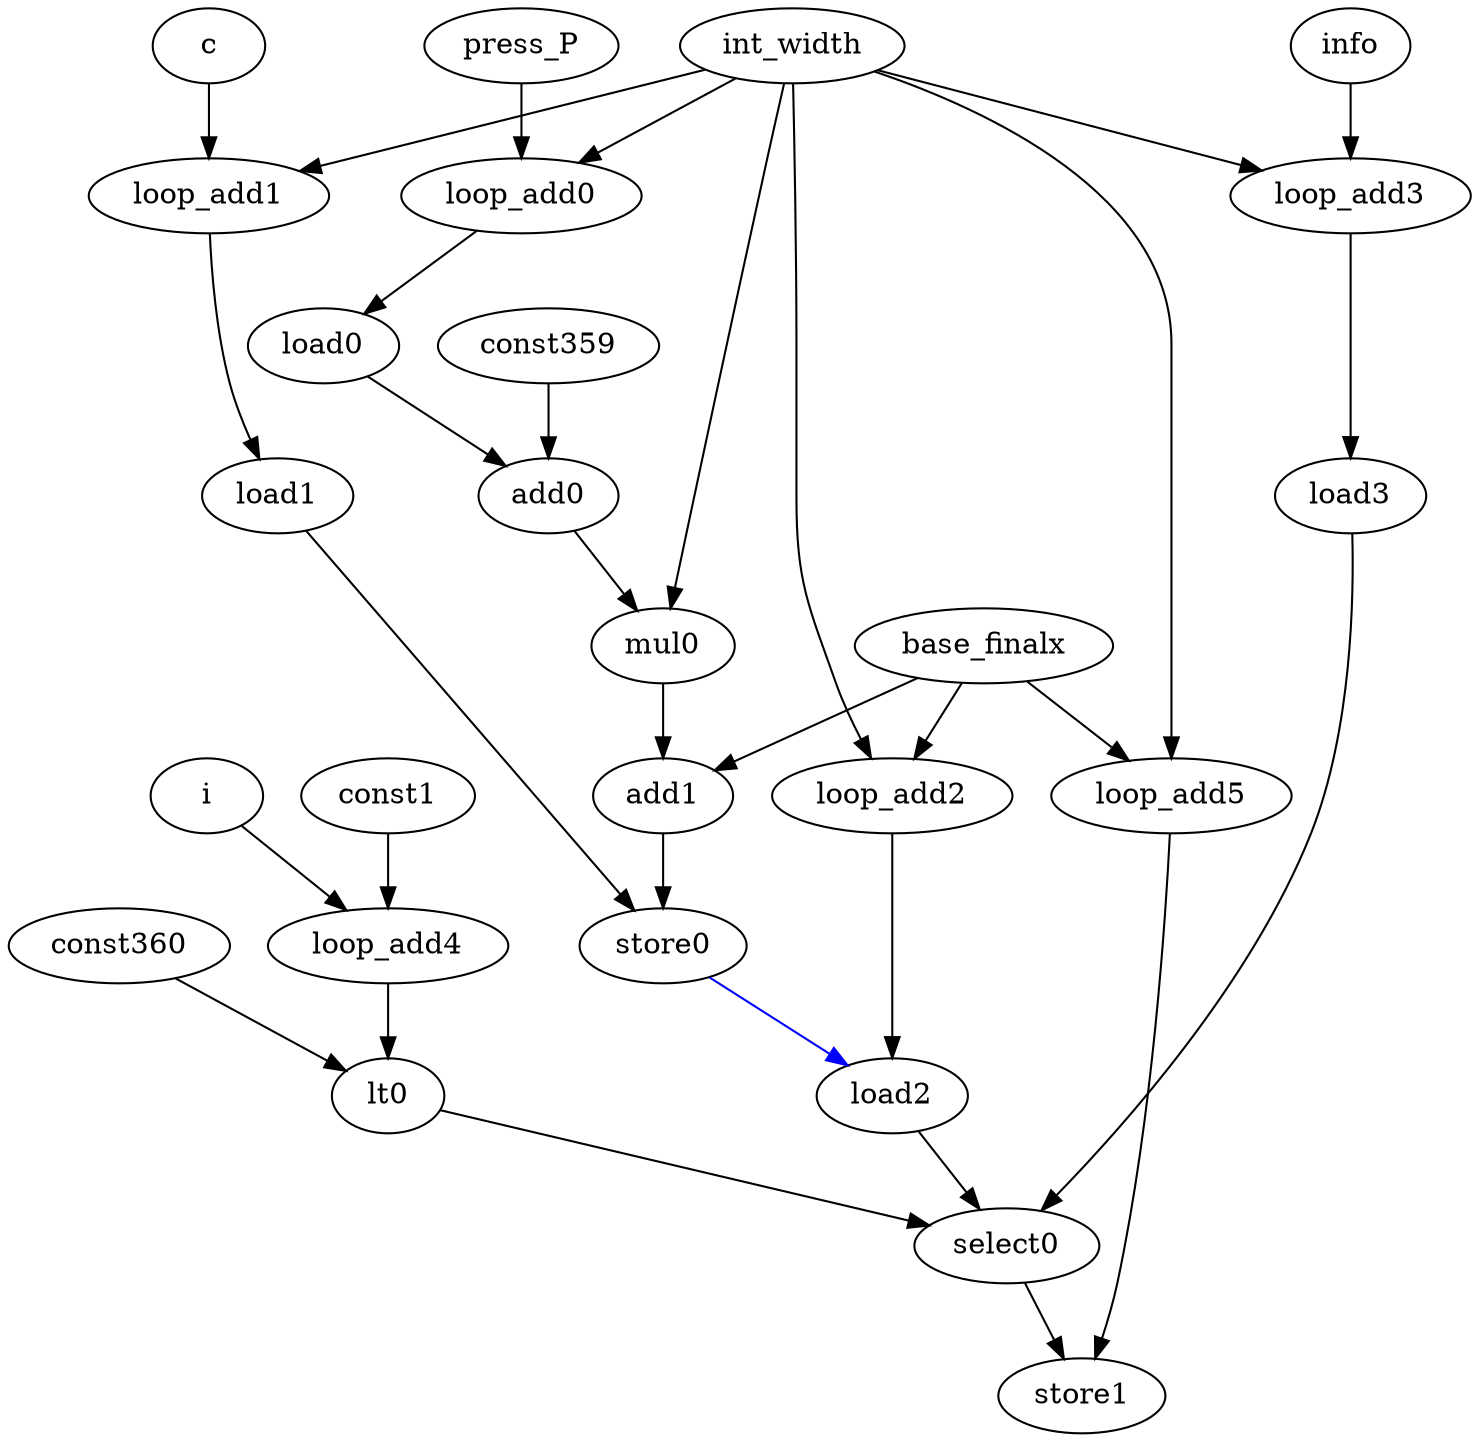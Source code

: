 // ../../src/mapper/mapper.out -d './src/TASK D_new.dot' -a './output/TASK D_new.asm' -r './output/TASK D_new.rout.dot' -l 1512 -c '../test_CGRA_design/myADL.json' -g 1 > './output/TASK D_new.map'
/*add0
for(i=0;i<1512;i++) {
    p = press_P[i];
    finalx[359+p] = c[i]
    if (i < 360) {
        finalx[i] = info[i];
    }
}
*/
digraph G {
    // constant
    base_finalx                 [opcode=const, val=0];
    press_P                     [opcode=const, val=0];
    c                           [opcode=const, val=0];
    info                        [opcode=const, val=0]; //all address set to 0 
    int_width                   [opcode=const, val=1]; //using order in array, instead of width
    const1                      [opcode=const, val=1];
    const359                    [opcode=const, val=359];
    const360                    [opcode=const, val=360];
    i                           [opcode=const, val=0];
    // loop add
    loop_add0[opcode=add];
    loop_add1[opcode=add];
    loop_add2[opcode=add];
    loop_add3[opcode=add];
    loop_add4[opcode=add];
    loop_add5[opcode=add];
    // load
    load0[opcode=load]; //press_P[i]
    load1[opcode=load]; //c[i]
    load2[opcode=load]; //finalx[i]
    load3[opcode=load]; //info[i]
    // add
    add0[opcode=add];
    add1[opcode=add];
    // mul
    mul0[opcode=mul];
    // store
    store0[opcode=store]; //finalx[359+p]
    store1[opcode=store]; //finalx[i]
    //le
    lt0[opcode=lt];
    // select
    select0[opcode=sel];
//============================================================================================
    press_P->loop_add0[operand=0,type=const_base];
    int_width->loop_add0[operand=1];    
    
    c->loop_add1[operand=0,type=const_base];
    int_width->loop_add1[operand=1]; 
    
    base_finalx->loop_add2[operand=0,type=const_base];
    int_width->loop_add2[operand=1]; 
    
    info->loop_add3[operand=0,type=const_base];
    int_width->loop_add3[operand=1]; 
    
    i->loop_add4[operand=0,type=const_base];
    const1->loop_add4[operand=1]; 

    base_finalx->loop_add5[operand=0,type=const_base];
    int_width->loop_add5[operand=1]; 
//============================================================================================
    loop_add0->load0[operand=0];        // load press_P[i]
    loop_add1->load1[operand=0];        // load c[i]
    loop_add2->load2[operand=0];        // load finalx[i]
    loop_add3->load3[operand=0];        // load info[i]

//============================================================================================
    const359->add0[operand=0];
    load0->add0[operand=1];
    add0->mul0[operand=0];
    int_width->mul0[operand=1];
    mul0->add1[operand=0];
    base_finalx->add1[operand=1];   // calc addr offinalx[259+p]

    add1->store0[operand=0];
    load1->store0[operand=1];       // store finalx[259+p]

    loop_add4->lt0[operand=0];
    const360->lt0[operand=1];       // test i < 360

    lt0->select0[operand=0];
    load3->select0[operand=1];
    load2->select0[operand=2];      // select finalx[i] and info[i]

    loop_add5->store1[operand=0];
    select0->store1[operand=1];     //store finalx[i]
//============================================================================================
    // indicating that load2 should be done before store1
    // avoid the possibility when p=i, load2 will load finalx[i] that haven't be changed
    store0->load2[type=order, color=blue] // simply indicating that store0 should be done before store1
}
